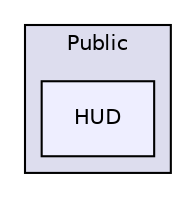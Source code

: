 digraph "HUD" {
  compound=true
  node [ fontsize="10", fontname="Helvetica"];
  edge [ labelfontsize="10", labelfontname="Helvetica"];
  subgraph clusterdir_e76bbaa2cbdaf33ba10355d8e5093062 {
    graph [ bgcolor="#ddddee", pencolor="black", label="Public" fontname="Helvetica", fontsize="10", URL="dir_e76bbaa2cbdaf33ba10355d8e5093062.html"]
  dir_ebccb143b236e900d0ea4ed42cc7fdef [shape=box, label="HUD", style="filled", fillcolor="#eeeeff", pencolor="black", URL="dir_ebccb143b236e900d0ea4ed42cc7fdef.html"];
  }
}

